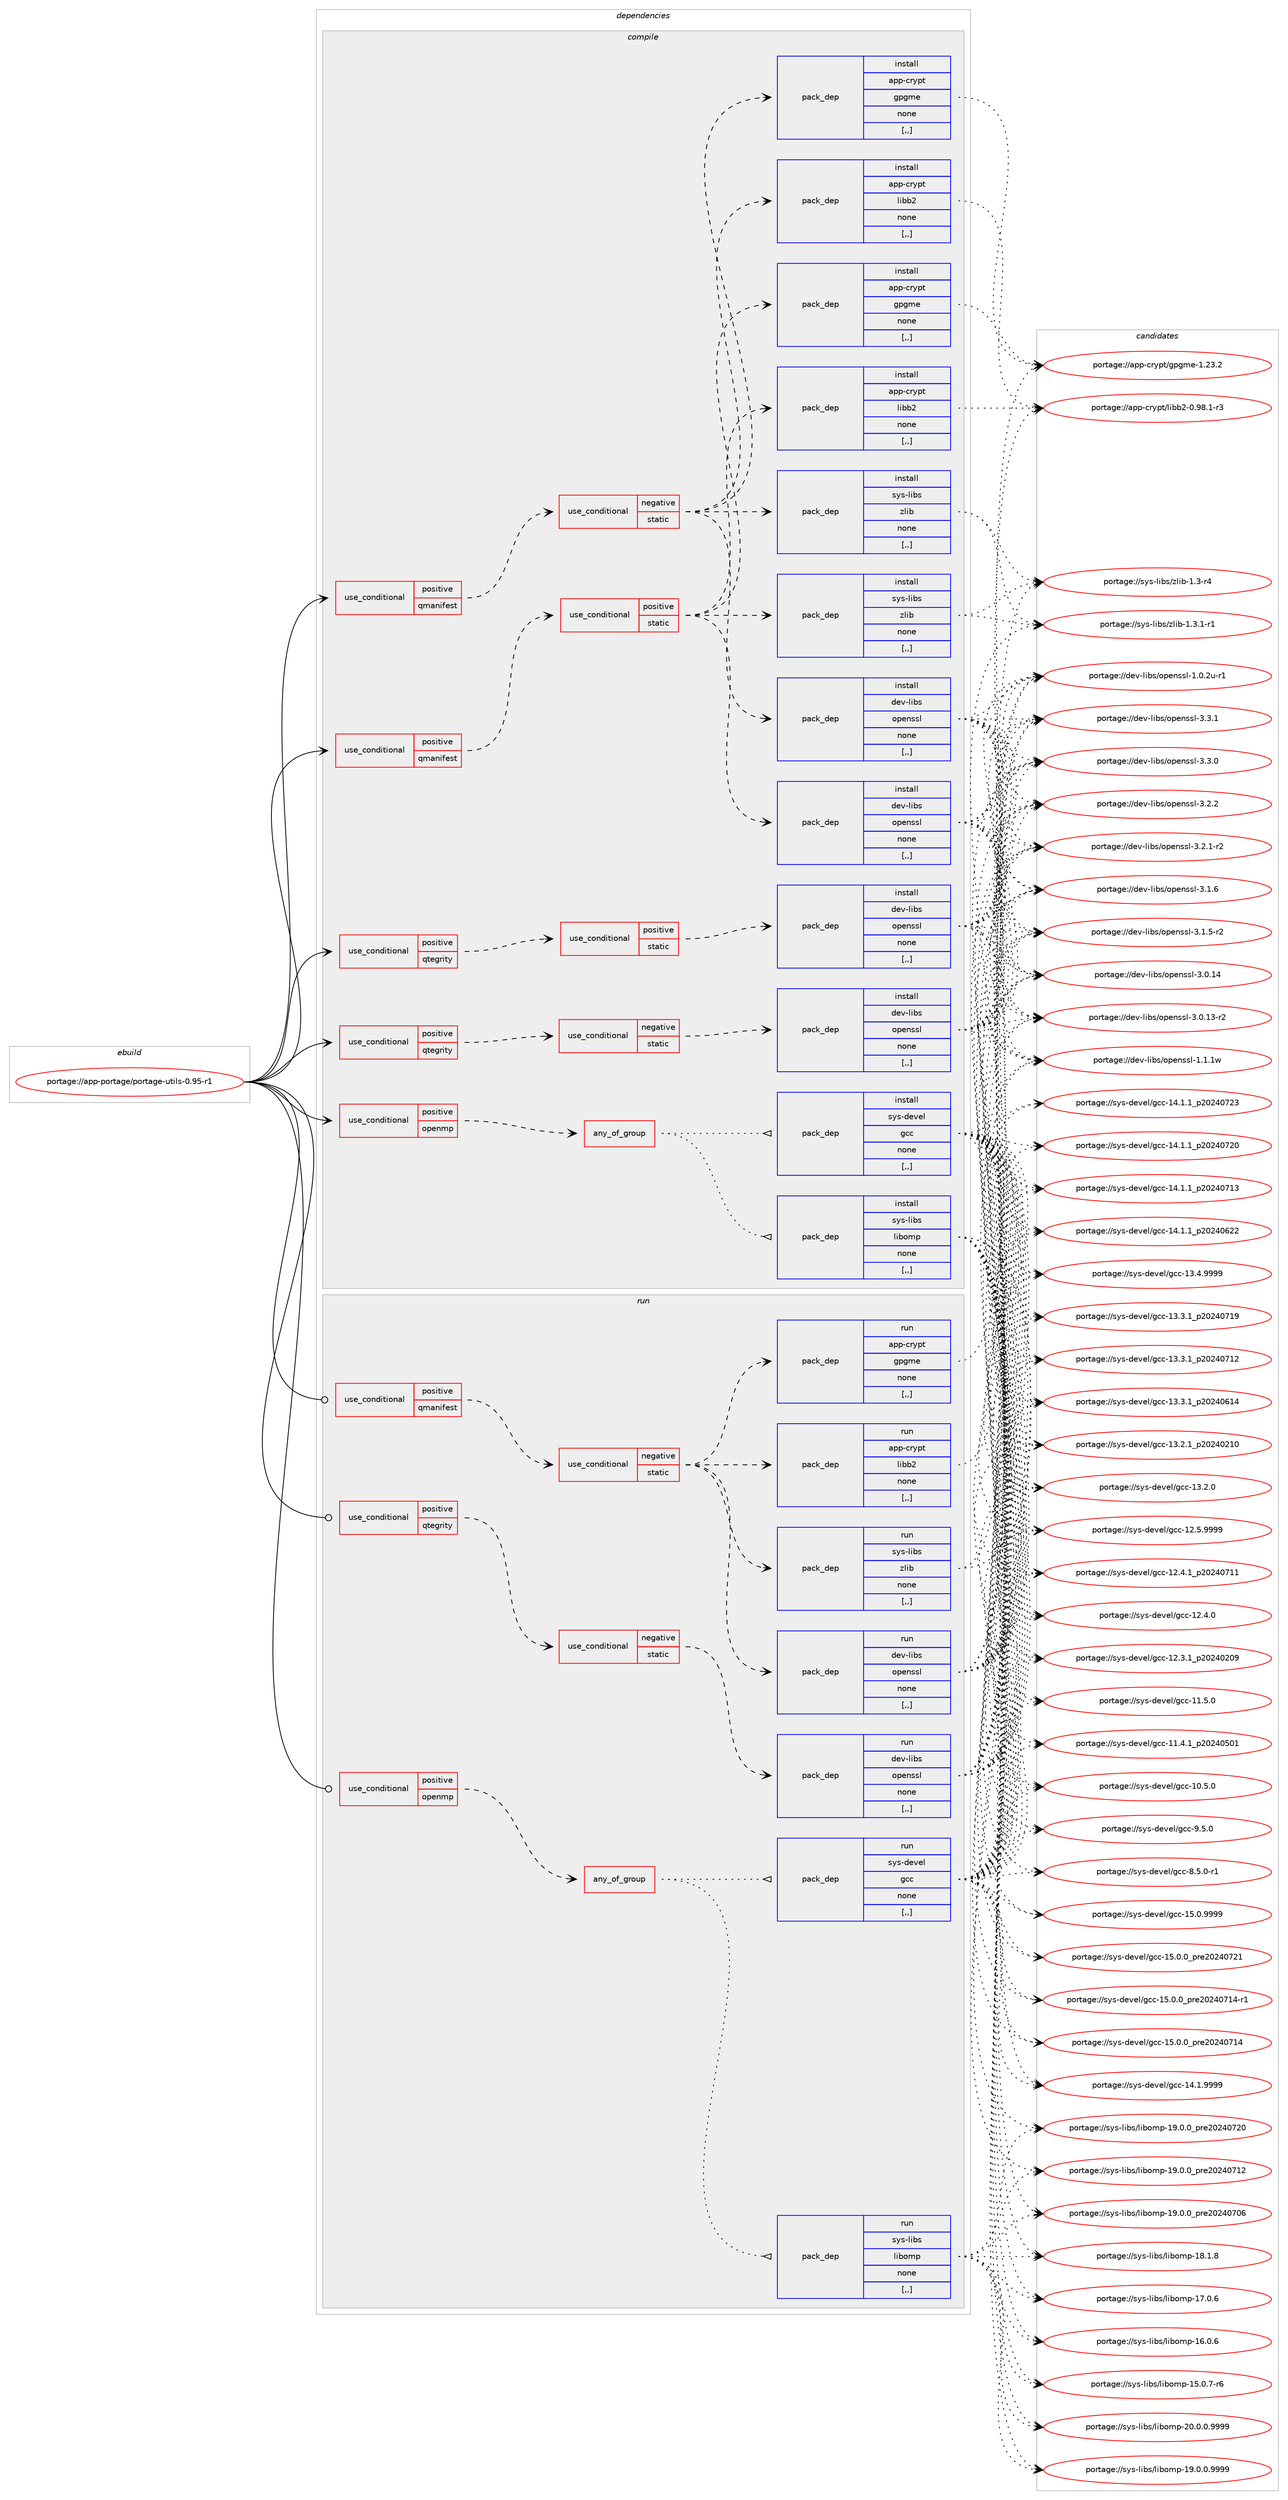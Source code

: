 digraph prolog {

# *************
# Graph options
# *************

newrank=true;
concentrate=true;
compound=true;
graph [rankdir=LR,fontname=Helvetica,fontsize=10,ranksep=1.5];#, ranksep=2.5, nodesep=0.2];
edge  [arrowhead=vee];
node  [fontname=Helvetica,fontsize=10];

# **********
# The ebuild
# **********

subgraph cluster_leftcol {
color=gray;
label=<<i>ebuild</i>>;
id [label="portage://app-portage/portage-utils-0.95-r1", color=red, width=4, href="../app-portage/portage-utils-0.95-r1.svg"];
}

# ****************
# The dependencies
# ****************

subgraph cluster_midcol {
color=gray;
label=<<i>dependencies</i>>;
subgraph cluster_compile {
fillcolor="#eeeeee";
style=filled;
label=<<i>compile</i>>;
subgraph cond14333 {
dependency51568 [label=<<TABLE BORDER="0" CELLBORDER="1" CELLSPACING="0" CELLPADDING="4"><TR><TD ROWSPAN="3" CELLPADDING="10">use_conditional</TD></TR><TR><TD>positive</TD></TR><TR><TD>openmp</TD></TR></TABLE>>, shape=none, color=red];
subgraph any424 {
dependency51569 [label=<<TABLE BORDER="0" CELLBORDER="1" CELLSPACING="0" CELLPADDING="4"><TR><TD CELLPADDING="10">any_of_group</TD></TR></TABLE>>, shape=none, color=red];subgraph pack36751 {
dependency51570 [label=<<TABLE BORDER="0" CELLBORDER="1" CELLSPACING="0" CELLPADDING="4" WIDTH="220"><TR><TD ROWSPAN="6" CELLPADDING="30">pack_dep</TD></TR><TR><TD WIDTH="110">install</TD></TR><TR><TD>sys-devel</TD></TR><TR><TD>gcc</TD></TR><TR><TD>none</TD></TR><TR><TD>[,,]</TD></TR></TABLE>>, shape=none, color=blue];
}
dependency51569:e -> dependency51570:w [weight=20,style="dotted",arrowhead="oinv"];
subgraph pack36752 {
dependency51571 [label=<<TABLE BORDER="0" CELLBORDER="1" CELLSPACING="0" CELLPADDING="4" WIDTH="220"><TR><TD ROWSPAN="6" CELLPADDING="30">pack_dep</TD></TR><TR><TD WIDTH="110">install</TD></TR><TR><TD>sys-libs</TD></TR><TR><TD>libomp</TD></TR><TR><TD>none</TD></TR><TR><TD>[,,]</TD></TR></TABLE>>, shape=none, color=blue];
}
dependency51569:e -> dependency51571:w [weight=20,style="dotted",arrowhead="oinv"];
}
dependency51568:e -> dependency51569:w [weight=20,style="dashed",arrowhead="vee"];
}
id:e -> dependency51568:w [weight=20,style="solid",arrowhead="vee"];
subgraph cond14334 {
dependency51572 [label=<<TABLE BORDER="0" CELLBORDER="1" CELLSPACING="0" CELLPADDING="4"><TR><TD ROWSPAN="3" CELLPADDING="10">use_conditional</TD></TR><TR><TD>positive</TD></TR><TR><TD>qmanifest</TD></TR></TABLE>>, shape=none, color=red];
subgraph cond14335 {
dependency51573 [label=<<TABLE BORDER="0" CELLBORDER="1" CELLSPACING="0" CELLPADDING="4"><TR><TD ROWSPAN="3" CELLPADDING="10">use_conditional</TD></TR><TR><TD>negative</TD></TR><TR><TD>static</TD></TR></TABLE>>, shape=none, color=red];
subgraph pack36753 {
dependency51574 [label=<<TABLE BORDER="0" CELLBORDER="1" CELLSPACING="0" CELLPADDING="4" WIDTH="220"><TR><TD ROWSPAN="6" CELLPADDING="30">pack_dep</TD></TR><TR><TD WIDTH="110">install</TD></TR><TR><TD>app-crypt</TD></TR><TR><TD>gpgme</TD></TR><TR><TD>none</TD></TR><TR><TD>[,,]</TD></TR></TABLE>>, shape=none, color=blue];
}
dependency51573:e -> dependency51574:w [weight=20,style="dashed",arrowhead="vee"];
subgraph pack36754 {
dependency51575 [label=<<TABLE BORDER="0" CELLBORDER="1" CELLSPACING="0" CELLPADDING="4" WIDTH="220"><TR><TD ROWSPAN="6" CELLPADDING="30">pack_dep</TD></TR><TR><TD WIDTH="110">install</TD></TR><TR><TD>app-crypt</TD></TR><TR><TD>libb2</TD></TR><TR><TD>none</TD></TR><TR><TD>[,,]</TD></TR></TABLE>>, shape=none, color=blue];
}
dependency51573:e -> dependency51575:w [weight=20,style="dashed",arrowhead="vee"];
subgraph pack36755 {
dependency51576 [label=<<TABLE BORDER="0" CELLBORDER="1" CELLSPACING="0" CELLPADDING="4" WIDTH="220"><TR><TD ROWSPAN="6" CELLPADDING="30">pack_dep</TD></TR><TR><TD WIDTH="110">install</TD></TR><TR><TD>dev-libs</TD></TR><TR><TD>openssl</TD></TR><TR><TD>none</TD></TR><TR><TD>[,,]</TD></TR></TABLE>>, shape=none, color=blue];
}
dependency51573:e -> dependency51576:w [weight=20,style="dashed",arrowhead="vee"];
subgraph pack36756 {
dependency51577 [label=<<TABLE BORDER="0" CELLBORDER="1" CELLSPACING="0" CELLPADDING="4" WIDTH="220"><TR><TD ROWSPAN="6" CELLPADDING="30">pack_dep</TD></TR><TR><TD WIDTH="110">install</TD></TR><TR><TD>sys-libs</TD></TR><TR><TD>zlib</TD></TR><TR><TD>none</TD></TR><TR><TD>[,,]</TD></TR></TABLE>>, shape=none, color=blue];
}
dependency51573:e -> dependency51577:w [weight=20,style="dashed",arrowhead="vee"];
}
dependency51572:e -> dependency51573:w [weight=20,style="dashed",arrowhead="vee"];
}
id:e -> dependency51572:w [weight=20,style="solid",arrowhead="vee"];
subgraph cond14336 {
dependency51578 [label=<<TABLE BORDER="0" CELLBORDER="1" CELLSPACING="0" CELLPADDING="4"><TR><TD ROWSPAN="3" CELLPADDING="10">use_conditional</TD></TR><TR><TD>positive</TD></TR><TR><TD>qmanifest</TD></TR></TABLE>>, shape=none, color=red];
subgraph cond14337 {
dependency51579 [label=<<TABLE BORDER="0" CELLBORDER="1" CELLSPACING="0" CELLPADDING="4"><TR><TD ROWSPAN="3" CELLPADDING="10">use_conditional</TD></TR><TR><TD>positive</TD></TR><TR><TD>static</TD></TR></TABLE>>, shape=none, color=red];
subgraph pack36757 {
dependency51580 [label=<<TABLE BORDER="0" CELLBORDER="1" CELLSPACING="0" CELLPADDING="4" WIDTH="220"><TR><TD ROWSPAN="6" CELLPADDING="30">pack_dep</TD></TR><TR><TD WIDTH="110">install</TD></TR><TR><TD>app-crypt</TD></TR><TR><TD>gpgme</TD></TR><TR><TD>none</TD></TR><TR><TD>[,,]</TD></TR></TABLE>>, shape=none, color=blue];
}
dependency51579:e -> dependency51580:w [weight=20,style="dashed",arrowhead="vee"];
subgraph pack36758 {
dependency51581 [label=<<TABLE BORDER="0" CELLBORDER="1" CELLSPACING="0" CELLPADDING="4" WIDTH="220"><TR><TD ROWSPAN="6" CELLPADDING="30">pack_dep</TD></TR><TR><TD WIDTH="110">install</TD></TR><TR><TD>app-crypt</TD></TR><TR><TD>libb2</TD></TR><TR><TD>none</TD></TR><TR><TD>[,,]</TD></TR></TABLE>>, shape=none, color=blue];
}
dependency51579:e -> dependency51581:w [weight=20,style="dashed",arrowhead="vee"];
subgraph pack36759 {
dependency51582 [label=<<TABLE BORDER="0" CELLBORDER="1" CELLSPACING="0" CELLPADDING="4" WIDTH="220"><TR><TD ROWSPAN="6" CELLPADDING="30">pack_dep</TD></TR><TR><TD WIDTH="110">install</TD></TR><TR><TD>dev-libs</TD></TR><TR><TD>openssl</TD></TR><TR><TD>none</TD></TR><TR><TD>[,,]</TD></TR></TABLE>>, shape=none, color=blue];
}
dependency51579:e -> dependency51582:w [weight=20,style="dashed",arrowhead="vee"];
subgraph pack36760 {
dependency51583 [label=<<TABLE BORDER="0" CELLBORDER="1" CELLSPACING="0" CELLPADDING="4" WIDTH="220"><TR><TD ROWSPAN="6" CELLPADDING="30">pack_dep</TD></TR><TR><TD WIDTH="110">install</TD></TR><TR><TD>sys-libs</TD></TR><TR><TD>zlib</TD></TR><TR><TD>none</TD></TR><TR><TD>[,,]</TD></TR></TABLE>>, shape=none, color=blue];
}
dependency51579:e -> dependency51583:w [weight=20,style="dashed",arrowhead="vee"];
}
dependency51578:e -> dependency51579:w [weight=20,style="dashed",arrowhead="vee"];
}
id:e -> dependency51578:w [weight=20,style="solid",arrowhead="vee"];
subgraph cond14338 {
dependency51584 [label=<<TABLE BORDER="0" CELLBORDER="1" CELLSPACING="0" CELLPADDING="4"><TR><TD ROWSPAN="3" CELLPADDING="10">use_conditional</TD></TR><TR><TD>positive</TD></TR><TR><TD>qtegrity</TD></TR></TABLE>>, shape=none, color=red];
subgraph cond14339 {
dependency51585 [label=<<TABLE BORDER="0" CELLBORDER="1" CELLSPACING="0" CELLPADDING="4"><TR><TD ROWSPAN="3" CELLPADDING="10">use_conditional</TD></TR><TR><TD>negative</TD></TR><TR><TD>static</TD></TR></TABLE>>, shape=none, color=red];
subgraph pack36761 {
dependency51586 [label=<<TABLE BORDER="0" CELLBORDER="1" CELLSPACING="0" CELLPADDING="4" WIDTH="220"><TR><TD ROWSPAN="6" CELLPADDING="30">pack_dep</TD></TR><TR><TD WIDTH="110">install</TD></TR><TR><TD>dev-libs</TD></TR><TR><TD>openssl</TD></TR><TR><TD>none</TD></TR><TR><TD>[,,]</TD></TR></TABLE>>, shape=none, color=blue];
}
dependency51585:e -> dependency51586:w [weight=20,style="dashed",arrowhead="vee"];
}
dependency51584:e -> dependency51585:w [weight=20,style="dashed",arrowhead="vee"];
}
id:e -> dependency51584:w [weight=20,style="solid",arrowhead="vee"];
subgraph cond14340 {
dependency51587 [label=<<TABLE BORDER="0" CELLBORDER="1" CELLSPACING="0" CELLPADDING="4"><TR><TD ROWSPAN="3" CELLPADDING="10">use_conditional</TD></TR><TR><TD>positive</TD></TR><TR><TD>qtegrity</TD></TR></TABLE>>, shape=none, color=red];
subgraph cond14341 {
dependency51588 [label=<<TABLE BORDER="0" CELLBORDER="1" CELLSPACING="0" CELLPADDING="4"><TR><TD ROWSPAN="3" CELLPADDING="10">use_conditional</TD></TR><TR><TD>positive</TD></TR><TR><TD>static</TD></TR></TABLE>>, shape=none, color=red];
subgraph pack36762 {
dependency51589 [label=<<TABLE BORDER="0" CELLBORDER="1" CELLSPACING="0" CELLPADDING="4" WIDTH="220"><TR><TD ROWSPAN="6" CELLPADDING="30">pack_dep</TD></TR><TR><TD WIDTH="110">install</TD></TR><TR><TD>dev-libs</TD></TR><TR><TD>openssl</TD></TR><TR><TD>none</TD></TR><TR><TD>[,,]</TD></TR></TABLE>>, shape=none, color=blue];
}
dependency51588:e -> dependency51589:w [weight=20,style="dashed",arrowhead="vee"];
}
dependency51587:e -> dependency51588:w [weight=20,style="dashed",arrowhead="vee"];
}
id:e -> dependency51587:w [weight=20,style="solid",arrowhead="vee"];
}
subgraph cluster_compileandrun {
fillcolor="#eeeeee";
style=filled;
label=<<i>compile and run</i>>;
}
subgraph cluster_run {
fillcolor="#eeeeee";
style=filled;
label=<<i>run</i>>;
subgraph cond14342 {
dependency51590 [label=<<TABLE BORDER="0" CELLBORDER="1" CELLSPACING="0" CELLPADDING="4"><TR><TD ROWSPAN="3" CELLPADDING="10">use_conditional</TD></TR><TR><TD>positive</TD></TR><TR><TD>openmp</TD></TR></TABLE>>, shape=none, color=red];
subgraph any425 {
dependency51591 [label=<<TABLE BORDER="0" CELLBORDER="1" CELLSPACING="0" CELLPADDING="4"><TR><TD CELLPADDING="10">any_of_group</TD></TR></TABLE>>, shape=none, color=red];subgraph pack36763 {
dependency51592 [label=<<TABLE BORDER="0" CELLBORDER="1" CELLSPACING="0" CELLPADDING="4" WIDTH="220"><TR><TD ROWSPAN="6" CELLPADDING="30">pack_dep</TD></TR><TR><TD WIDTH="110">run</TD></TR><TR><TD>sys-devel</TD></TR><TR><TD>gcc</TD></TR><TR><TD>none</TD></TR><TR><TD>[,,]</TD></TR></TABLE>>, shape=none, color=blue];
}
dependency51591:e -> dependency51592:w [weight=20,style="dotted",arrowhead="oinv"];
subgraph pack36764 {
dependency51593 [label=<<TABLE BORDER="0" CELLBORDER="1" CELLSPACING="0" CELLPADDING="4" WIDTH="220"><TR><TD ROWSPAN="6" CELLPADDING="30">pack_dep</TD></TR><TR><TD WIDTH="110">run</TD></TR><TR><TD>sys-libs</TD></TR><TR><TD>libomp</TD></TR><TR><TD>none</TD></TR><TR><TD>[,,]</TD></TR></TABLE>>, shape=none, color=blue];
}
dependency51591:e -> dependency51593:w [weight=20,style="dotted",arrowhead="oinv"];
}
dependency51590:e -> dependency51591:w [weight=20,style="dashed",arrowhead="vee"];
}
id:e -> dependency51590:w [weight=20,style="solid",arrowhead="odot"];
subgraph cond14343 {
dependency51594 [label=<<TABLE BORDER="0" CELLBORDER="1" CELLSPACING="0" CELLPADDING="4"><TR><TD ROWSPAN="3" CELLPADDING="10">use_conditional</TD></TR><TR><TD>positive</TD></TR><TR><TD>qmanifest</TD></TR></TABLE>>, shape=none, color=red];
subgraph cond14344 {
dependency51595 [label=<<TABLE BORDER="0" CELLBORDER="1" CELLSPACING="0" CELLPADDING="4"><TR><TD ROWSPAN="3" CELLPADDING="10">use_conditional</TD></TR><TR><TD>negative</TD></TR><TR><TD>static</TD></TR></TABLE>>, shape=none, color=red];
subgraph pack36765 {
dependency51596 [label=<<TABLE BORDER="0" CELLBORDER="1" CELLSPACING="0" CELLPADDING="4" WIDTH="220"><TR><TD ROWSPAN="6" CELLPADDING="30">pack_dep</TD></TR><TR><TD WIDTH="110">run</TD></TR><TR><TD>app-crypt</TD></TR><TR><TD>gpgme</TD></TR><TR><TD>none</TD></TR><TR><TD>[,,]</TD></TR></TABLE>>, shape=none, color=blue];
}
dependency51595:e -> dependency51596:w [weight=20,style="dashed",arrowhead="vee"];
subgraph pack36766 {
dependency51597 [label=<<TABLE BORDER="0" CELLBORDER="1" CELLSPACING="0" CELLPADDING="4" WIDTH="220"><TR><TD ROWSPAN="6" CELLPADDING="30">pack_dep</TD></TR><TR><TD WIDTH="110">run</TD></TR><TR><TD>app-crypt</TD></TR><TR><TD>libb2</TD></TR><TR><TD>none</TD></TR><TR><TD>[,,]</TD></TR></TABLE>>, shape=none, color=blue];
}
dependency51595:e -> dependency51597:w [weight=20,style="dashed",arrowhead="vee"];
subgraph pack36767 {
dependency51598 [label=<<TABLE BORDER="0" CELLBORDER="1" CELLSPACING="0" CELLPADDING="4" WIDTH="220"><TR><TD ROWSPAN="6" CELLPADDING="30">pack_dep</TD></TR><TR><TD WIDTH="110">run</TD></TR><TR><TD>dev-libs</TD></TR><TR><TD>openssl</TD></TR><TR><TD>none</TD></TR><TR><TD>[,,]</TD></TR></TABLE>>, shape=none, color=blue];
}
dependency51595:e -> dependency51598:w [weight=20,style="dashed",arrowhead="vee"];
subgraph pack36768 {
dependency51599 [label=<<TABLE BORDER="0" CELLBORDER="1" CELLSPACING="0" CELLPADDING="4" WIDTH="220"><TR><TD ROWSPAN="6" CELLPADDING="30">pack_dep</TD></TR><TR><TD WIDTH="110">run</TD></TR><TR><TD>sys-libs</TD></TR><TR><TD>zlib</TD></TR><TR><TD>none</TD></TR><TR><TD>[,,]</TD></TR></TABLE>>, shape=none, color=blue];
}
dependency51595:e -> dependency51599:w [weight=20,style="dashed",arrowhead="vee"];
}
dependency51594:e -> dependency51595:w [weight=20,style="dashed",arrowhead="vee"];
}
id:e -> dependency51594:w [weight=20,style="solid",arrowhead="odot"];
subgraph cond14345 {
dependency51600 [label=<<TABLE BORDER="0" CELLBORDER="1" CELLSPACING="0" CELLPADDING="4"><TR><TD ROWSPAN="3" CELLPADDING="10">use_conditional</TD></TR><TR><TD>positive</TD></TR><TR><TD>qtegrity</TD></TR></TABLE>>, shape=none, color=red];
subgraph cond14346 {
dependency51601 [label=<<TABLE BORDER="0" CELLBORDER="1" CELLSPACING="0" CELLPADDING="4"><TR><TD ROWSPAN="3" CELLPADDING="10">use_conditional</TD></TR><TR><TD>negative</TD></TR><TR><TD>static</TD></TR></TABLE>>, shape=none, color=red];
subgraph pack36769 {
dependency51602 [label=<<TABLE BORDER="0" CELLBORDER="1" CELLSPACING="0" CELLPADDING="4" WIDTH="220"><TR><TD ROWSPAN="6" CELLPADDING="30">pack_dep</TD></TR><TR><TD WIDTH="110">run</TD></TR><TR><TD>dev-libs</TD></TR><TR><TD>openssl</TD></TR><TR><TD>none</TD></TR><TR><TD>[,,]</TD></TR></TABLE>>, shape=none, color=blue];
}
dependency51601:e -> dependency51602:w [weight=20,style="dashed",arrowhead="vee"];
}
dependency51600:e -> dependency51601:w [weight=20,style="dashed",arrowhead="vee"];
}
id:e -> dependency51600:w [weight=20,style="solid",arrowhead="odot"];
}
}

# **************
# The candidates
# **************

subgraph cluster_choices {
rank=same;
color=gray;
label=<<i>candidates</i>>;

subgraph choice36751 {
color=black;
nodesep=1;
choice1151211154510010111810110847103999945495346484657575757 [label="portage://sys-devel/gcc-15.0.9999", color=red, width=4,href="../sys-devel/gcc-15.0.9999.svg"];
choice1151211154510010111810110847103999945495346484648951121141015048505248555049 [label="portage://sys-devel/gcc-15.0.0_pre20240721", color=red, width=4,href="../sys-devel/gcc-15.0.0_pre20240721.svg"];
choice11512111545100101118101108471039999454953464846489511211410150485052485549524511449 [label="portage://sys-devel/gcc-15.0.0_pre20240714-r1", color=red, width=4,href="../sys-devel/gcc-15.0.0_pre20240714-r1.svg"];
choice1151211154510010111810110847103999945495346484648951121141015048505248554952 [label="portage://sys-devel/gcc-15.0.0_pre20240714", color=red, width=4,href="../sys-devel/gcc-15.0.0_pre20240714.svg"];
choice1151211154510010111810110847103999945495246494657575757 [label="portage://sys-devel/gcc-14.1.9999", color=red, width=4,href="../sys-devel/gcc-14.1.9999.svg"];
choice1151211154510010111810110847103999945495246494649951125048505248555051 [label="portage://sys-devel/gcc-14.1.1_p20240723", color=red, width=4,href="../sys-devel/gcc-14.1.1_p20240723.svg"];
choice1151211154510010111810110847103999945495246494649951125048505248555048 [label="portage://sys-devel/gcc-14.1.1_p20240720", color=red, width=4,href="../sys-devel/gcc-14.1.1_p20240720.svg"];
choice1151211154510010111810110847103999945495246494649951125048505248554951 [label="portage://sys-devel/gcc-14.1.1_p20240713", color=red, width=4,href="../sys-devel/gcc-14.1.1_p20240713.svg"];
choice1151211154510010111810110847103999945495246494649951125048505248545050 [label="portage://sys-devel/gcc-14.1.1_p20240622", color=red, width=4,href="../sys-devel/gcc-14.1.1_p20240622.svg"];
choice1151211154510010111810110847103999945495146524657575757 [label="portage://sys-devel/gcc-13.4.9999", color=red, width=4,href="../sys-devel/gcc-13.4.9999.svg"];
choice1151211154510010111810110847103999945495146514649951125048505248554957 [label="portage://sys-devel/gcc-13.3.1_p20240719", color=red, width=4,href="../sys-devel/gcc-13.3.1_p20240719.svg"];
choice1151211154510010111810110847103999945495146514649951125048505248554950 [label="portage://sys-devel/gcc-13.3.1_p20240712", color=red, width=4,href="../sys-devel/gcc-13.3.1_p20240712.svg"];
choice1151211154510010111810110847103999945495146514649951125048505248544952 [label="portage://sys-devel/gcc-13.3.1_p20240614", color=red, width=4,href="../sys-devel/gcc-13.3.1_p20240614.svg"];
choice1151211154510010111810110847103999945495146504649951125048505248504948 [label="portage://sys-devel/gcc-13.2.1_p20240210", color=red, width=4,href="../sys-devel/gcc-13.2.1_p20240210.svg"];
choice1151211154510010111810110847103999945495146504648 [label="portage://sys-devel/gcc-13.2.0", color=red, width=4,href="../sys-devel/gcc-13.2.0.svg"];
choice1151211154510010111810110847103999945495046534657575757 [label="portage://sys-devel/gcc-12.5.9999", color=red, width=4,href="../sys-devel/gcc-12.5.9999.svg"];
choice1151211154510010111810110847103999945495046524649951125048505248554949 [label="portage://sys-devel/gcc-12.4.1_p20240711", color=red, width=4,href="../sys-devel/gcc-12.4.1_p20240711.svg"];
choice1151211154510010111810110847103999945495046524648 [label="portage://sys-devel/gcc-12.4.0", color=red, width=4,href="../sys-devel/gcc-12.4.0.svg"];
choice1151211154510010111810110847103999945495046514649951125048505248504857 [label="portage://sys-devel/gcc-12.3.1_p20240209", color=red, width=4,href="../sys-devel/gcc-12.3.1_p20240209.svg"];
choice1151211154510010111810110847103999945494946534648 [label="portage://sys-devel/gcc-11.5.0", color=red, width=4,href="../sys-devel/gcc-11.5.0.svg"];
choice1151211154510010111810110847103999945494946524649951125048505248534849 [label="portage://sys-devel/gcc-11.4.1_p20240501", color=red, width=4,href="../sys-devel/gcc-11.4.1_p20240501.svg"];
choice1151211154510010111810110847103999945494846534648 [label="portage://sys-devel/gcc-10.5.0", color=red, width=4,href="../sys-devel/gcc-10.5.0.svg"];
choice11512111545100101118101108471039999455746534648 [label="portage://sys-devel/gcc-9.5.0", color=red, width=4,href="../sys-devel/gcc-9.5.0.svg"];
choice115121115451001011181011084710399994556465346484511449 [label="portage://sys-devel/gcc-8.5.0-r1", color=red, width=4,href="../sys-devel/gcc-8.5.0-r1.svg"];
dependency51570:e -> choice1151211154510010111810110847103999945495346484657575757:w [style=dotted,weight="100"];
dependency51570:e -> choice1151211154510010111810110847103999945495346484648951121141015048505248555049:w [style=dotted,weight="100"];
dependency51570:e -> choice11512111545100101118101108471039999454953464846489511211410150485052485549524511449:w [style=dotted,weight="100"];
dependency51570:e -> choice1151211154510010111810110847103999945495346484648951121141015048505248554952:w [style=dotted,weight="100"];
dependency51570:e -> choice1151211154510010111810110847103999945495246494657575757:w [style=dotted,weight="100"];
dependency51570:e -> choice1151211154510010111810110847103999945495246494649951125048505248555051:w [style=dotted,weight="100"];
dependency51570:e -> choice1151211154510010111810110847103999945495246494649951125048505248555048:w [style=dotted,weight="100"];
dependency51570:e -> choice1151211154510010111810110847103999945495246494649951125048505248554951:w [style=dotted,weight="100"];
dependency51570:e -> choice1151211154510010111810110847103999945495246494649951125048505248545050:w [style=dotted,weight="100"];
dependency51570:e -> choice1151211154510010111810110847103999945495146524657575757:w [style=dotted,weight="100"];
dependency51570:e -> choice1151211154510010111810110847103999945495146514649951125048505248554957:w [style=dotted,weight="100"];
dependency51570:e -> choice1151211154510010111810110847103999945495146514649951125048505248554950:w [style=dotted,weight="100"];
dependency51570:e -> choice1151211154510010111810110847103999945495146514649951125048505248544952:w [style=dotted,weight="100"];
dependency51570:e -> choice1151211154510010111810110847103999945495146504649951125048505248504948:w [style=dotted,weight="100"];
dependency51570:e -> choice1151211154510010111810110847103999945495146504648:w [style=dotted,weight="100"];
dependency51570:e -> choice1151211154510010111810110847103999945495046534657575757:w [style=dotted,weight="100"];
dependency51570:e -> choice1151211154510010111810110847103999945495046524649951125048505248554949:w [style=dotted,weight="100"];
dependency51570:e -> choice1151211154510010111810110847103999945495046524648:w [style=dotted,weight="100"];
dependency51570:e -> choice1151211154510010111810110847103999945495046514649951125048505248504857:w [style=dotted,weight="100"];
dependency51570:e -> choice1151211154510010111810110847103999945494946534648:w [style=dotted,weight="100"];
dependency51570:e -> choice1151211154510010111810110847103999945494946524649951125048505248534849:w [style=dotted,weight="100"];
dependency51570:e -> choice1151211154510010111810110847103999945494846534648:w [style=dotted,weight="100"];
dependency51570:e -> choice11512111545100101118101108471039999455746534648:w [style=dotted,weight="100"];
dependency51570:e -> choice115121115451001011181011084710399994556465346484511449:w [style=dotted,weight="100"];
}
subgraph choice36752 {
color=black;
nodesep=1;
choice11512111545108105981154710810598111109112455048464846484657575757 [label="portage://sys-libs/libomp-20.0.0.9999", color=red, width=4,href="../sys-libs/libomp-20.0.0.9999.svg"];
choice11512111545108105981154710810598111109112454957464846484657575757 [label="portage://sys-libs/libomp-19.0.0.9999", color=red, width=4,href="../sys-libs/libomp-19.0.0.9999.svg"];
choice1151211154510810598115471081059811110911245495746484648951121141015048505248555048 [label="portage://sys-libs/libomp-19.0.0_pre20240720", color=red, width=4,href="../sys-libs/libomp-19.0.0_pre20240720.svg"];
choice1151211154510810598115471081059811110911245495746484648951121141015048505248554950 [label="portage://sys-libs/libomp-19.0.0_pre20240712", color=red, width=4,href="../sys-libs/libomp-19.0.0_pre20240712.svg"];
choice1151211154510810598115471081059811110911245495746484648951121141015048505248554854 [label="portage://sys-libs/libomp-19.0.0_pre20240706", color=red, width=4,href="../sys-libs/libomp-19.0.0_pre20240706.svg"];
choice1151211154510810598115471081059811110911245495646494656 [label="portage://sys-libs/libomp-18.1.8", color=red, width=4,href="../sys-libs/libomp-18.1.8.svg"];
choice1151211154510810598115471081059811110911245495546484654 [label="portage://sys-libs/libomp-17.0.6", color=red, width=4,href="../sys-libs/libomp-17.0.6.svg"];
choice1151211154510810598115471081059811110911245495446484654 [label="portage://sys-libs/libomp-16.0.6", color=red, width=4,href="../sys-libs/libomp-16.0.6.svg"];
choice11512111545108105981154710810598111109112454953464846554511454 [label="portage://sys-libs/libomp-15.0.7-r6", color=red, width=4,href="../sys-libs/libomp-15.0.7-r6.svg"];
dependency51571:e -> choice11512111545108105981154710810598111109112455048464846484657575757:w [style=dotted,weight="100"];
dependency51571:e -> choice11512111545108105981154710810598111109112454957464846484657575757:w [style=dotted,weight="100"];
dependency51571:e -> choice1151211154510810598115471081059811110911245495746484648951121141015048505248555048:w [style=dotted,weight="100"];
dependency51571:e -> choice1151211154510810598115471081059811110911245495746484648951121141015048505248554950:w [style=dotted,weight="100"];
dependency51571:e -> choice1151211154510810598115471081059811110911245495746484648951121141015048505248554854:w [style=dotted,weight="100"];
dependency51571:e -> choice1151211154510810598115471081059811110911245495646494656:w [style=dotted,weight="100"];
dependency51571:e -> choice1151211154510810598115471081059811110911245495546484654:w [style=dotted,weight="100"];
dependency51571:e -> choice1151211154510810598115471081059811110911245495446484654:w [style=dotted,weight="100"];
dependency51571:e -> choice11512111545108105981154710810598111109112454953464846554511454:w [style=dotted,weight="100"];
}
subgraph choice36753 {
color=black;
nodesep=1;
choice9711211245991141211121164710311210310910145494650514650 [label="portage://app-crypt/gpgme-1.23.2", color=red, width=4,href="../app-crypt/gpgme-1.23.2.svg"];
dependency51574:e -> choice9711211245991141211121164710311210310910145494650514650:w [style=dotted,weight="100"];
}
subgraph choice36754 {
color=black;
nodesep=1;
choice97112112459911412111211647108105989850454846575646494511451 [label="portage://app-crypt/libb2-0.98.1-r3", color=red, width=4,href="../app-crypt/libb2-0.98.1-r3.svg"];
dependency51575:e -> choice97112112459911412111211647108105989850454846575646494511451:w [style=dotted,weight="100"];
}
subgraph choice36755 {
color=black;
nodesep=1;
choice100101118451081059811547111112101110115115108455146514649 [label="portage://dev-libs/openssl-3.3.1", color=red, width=4,href="../dev-libs/openssl-3.3.1.svg"];
choice100101118451081059811547111112101110115115108455146514648 [label="portage://dev-libs/openssl-3.3.0", color=red, width=4,href="../dev-libs/openssl-3.3.0.svg"];
choice100101118451081059811547111112101110115115108455146504650 [label="portage://dev-libs/openssl-3.2.2", color=red, width=4,href="../dev-libs/openssl-3.2.2.svg"];
choice1001011184510810598115471111121011101151151084551465046494511450 [label="portage://dev-libs/openssl-3.2.1-r2", color=red, width=4,href="../dev-libs/openssl-3.2.1-r2.svg"];
choice100101118451081059811547111112101110115115108455146494654 [label="portage://dev-libs/openssl-3.1.6", color=red, width=4,href="../dev-libs/openssl-3.1.6.svg"];
choice1001011184510810598115471111121011101151151084551464946534511450 [label="portage://dev-libs/openssl-3.1.5-r2", color=red, width=4,href="../dev-libs/openssl-3.1.5-r2.svg"];
choice10010111845108105981154711111210111011511510845514648464952 [label="portage://dev-libs/openssl-3.0.14", color=red, width=4,href="../dev-libs/openssl-3.0.14.svg"];
choice100101118451081059811547111112101110115115108455146484649514511450 [label="portage://dev-libs/openssl-3.0.13-r2", color=red, width=4,href="../dev-libs/openssl-3.0.13-r2.svg"];
choice100101118451081059811547111112101110115115108454946494649119 [label="portage://dev-libs/openssl-1.1.1w", color=red, width=4,href="../dev-libs/openssl-1.1.1w.svg"];
choice1001011184510810598115471111121011101151151084549464846501174511449 [label="portage://dev-libs/openssl-1.0.2u-r1", color=red, width=4,href="../dev-libs/openssl-1.0.2u-r1.svg"];
dependency51576:e -> choice100101118451081059811547111112101110115115108455146514649:w [style=dotted,weight="100"];
dependency51576:e -> choice100101118451081059811547111112101110115115108455146514648:w [style=dotted,weight="100"];
dependency51576:e -> choice100101118451081059811547111112101110115115108455146504650:w [style=dotted,weight="100"];
dependency51576:e -> choice1001011184510810598115471111121011101151151084551465046494511450:w [style=dotted,weight="100"];
dependency51576:e -> choice100101118451081059811547111112101110115115108455146494654:w [style=dotted,weight="100"];
dependency51576:e -> choice1001011184510810598115471111121011101151151084551464946534511450:w [style=dotted,weight="100"];
dependency51576:e -> choice10010111845108105981154711111210111011511510845514648464952:w [style=dotted,weight="100"];
dependency51576:e -> choice100101118451081059811547111112101110115115108455146484649514511450:w [style=dotted,weight="100"];
dependency51576:e -> choice100101118451081059811547111112101110115115108454946494649119:w [style=dotted,weight="100"];
dependency51576:e -> choice1001011184510810598115471111121011101151151084549464846501174511449:w [style=dotted,weight="100"];
}
subgraph choice36756 {
color=black;
nodesep=1;
choice115121115451081059811547122108105984549465146494511449 [label="portage://sys-libs/zlib-1.3.1-r1", color=red, width=4,href="../sys-libs/zlib-1.3.1-r1.svg"];
choice11512111545108105981154712210810598454946514511452 [label="portage://sys-libs/zlib-1.3-r4", color=red, width=4,href="../sys-libs/zlib-1.3-r4.svg"];
dependency51577:e -> choice115121115451081059811547122108105984549465146494511449:w [style=dotted,weight="100"];
dependency51577:e -> choice11512111545108105981154712210810598454946514511452:w [style=dotted,weight="100"];
}
subgraph choice36757 {
color=black;
nodesep=1;
choice9711211245991141211121164710311210310910145494650514650 [label="portage://app-crypt/gpgme-1.23.2", color=red, width=4,href="../app-crypt/gpgme-1.23.2.svg"];
dependency51580:e -> choice9711211245991141211121164710311210310910145494650514650:w [style=dotted,weight="100"];
}
subgraph choice36758 {
color=black;
nodesep=1;
choice97112112459911412111211647108105989850454846575646494511451 [label="portage://app-crypt/libb2-0.98.1-r3", color=red, width=4,href="../app-crypt/libb2-0.98.1-r3.svg"];
dependency51581:e -> choice97112112459911412111211647108105989850454846575646494511451:w [style=dotted,weight="100"];
}
subgraph choice36759 {
color=black;
nodesep=1;
choice100101118451081059811547111112101110115115108455146514649 [label="portage://dev-libs/openssl-3.3.1", color=red, width=4,href="../dev-libs/openssl-3.3.1.svg"];
choice100101118451081059811547111112101110115115108455146514648 [label="portage://dev-libs/openssl-3.3.0", color=red, width=4,href="../dev-libs/openssl-3.3.0.svg"];
choice100101118451081059811547111112101110115115108455146504650 [label="portage://dev-libs/openssl-3.2.2", color=red, width=4,href="../dev-libs/openssl-3.2.2.svg"];
choice1001011184510810598115471111121011101151151084551465046494511450 [label="portage://dev-libs/openssl-3.2.1-r2", color=red, width=4,href="../dev-libs/openssl-3.2.1-r2.svg"];
choice100101118451081059811547111112101110115115108455146494654 [label="portage://dev-libs/openssl-3.1.6", color=red, width=4,href="../dev-libs/openssl-3.1.6.svg"];
choice1001011184510810598115471111121011101151151084551464946534511450 [label="portage://dev-libs/openssl-3.1.5-r2", color=red, width=4,href="../dev-libs/openssl-3.1.5-r2.svg"];
choice10010111845108105981154711111210111011511510845514648464952 [label="portage://dev-libs/openssl-3.0.14", color=red, width=4,href="../dev-libs/openssl-3.0.14.svg"];
choice100101118451081059811547111112101110115115108455146484649514511450 [label="portage://dev-libs/openssl-3.0.13-r2", color=red, width=4,href="../dev-libs/openssl-3.0.13-r2.svg"];
choice100101118451081059811547111112101110115115108454946494649119 [label="portage://dev-libs/openssl-1.1.1w", color=red, width=4,href="../dev-libs/openssl-1.1.1w.svg"];
choice1001011184510810598115471111121011101151151084549464846501174511449 [label="portage://dev-libs/openssl-1.0.2u-r1", color=red, width=4,href="../dev-libs/openssl-1.0.2u-r1.svg"];
dependency51582:e -> choice100101118451081059811547111112101110115115108455146514649:w [style=dotted,weight="100"];
dependency51582:e -> choice100101118451081059811547111112101110115115108455146514648:w [style=dotted,weight="100"];
dependency51582:e -> choice100101118451081059811547111112101110115115108455146504650:w [style=dotted,weight="100"];
dependency51582:e -> choice1001011184510810598115471111121011101151151084551465046494511450:w [style=dotted,weight="100"];
dependency51582:e -> choice100101118451081059811547111112101110115115108455146494654:w [style=dotted,weight="100"];
dependency51582:e -> choice1001011184510810598115471111121011101151151084551464946534511450:w [style=dotted,weight="100"];
dependency51582:e -> choice10010111845108105981154711111210111011511510845514648464952:w [style=dotted,weight="100"];
dependency51582:e -> choice100101118451081059811547111112101110115115108455146484649514511450:w [style=dotted,weight="100"];
dependency51582:e -> choice100101118451081059811547111112101110115115108454946494649119:w [style=dotted,weight="100"];
dependency51582:e -> choice1001011184510810598115471111121011101151151084549464846501174511449:w [style=dotted,weight="100"];
}
subgraph choice36760 {
color=black;
nodesep=1;
choice115121115451081059811547122108105984549465146494511449 [label="portage://sys-libs/zlib-1.3.1-r1", color=red, width=4,href="../sys-libs/zlib-1.3.1-r1.svg"];
choice11512111545108105981154712210810598454946514511452 [label="portage://sys-libs/zlib-1.3-r4", color=red, width=4,href="../sys-libs/zlib-1.3-r4.svg"];
dependency51583:e -> choice115121115451081059811547122108105984549465146494511449:w [style=dotted,weight="100"];
dependency51583:e -> choice11512111545108105981154712210810598454946514511452:w [style=dotted,weight="100"];
}
subgraph choice36761 {
color=black;
nodesep=1;
choice100101118451081059811547111112101110115115108455146514649 [label="portage://dev-libs/openssl-3.3.1", color=red, width=4,href="../dev-libs/openssl-3.3.1.svg"];
choice100101118451081059811547111112101110115115108455146514648 [label="portage://dev-libs/openssl-3.3.0", color=red, width=4,href="../dev-libs/openssl-3.3.0.svg"];
choice100101118451081059811547111112101110115115108455146504650 [label="portage://dev-libs/openssl-3.2.2", color=red, width=4,href="../dev-libs/openssl-3.2.2.svg"];
choice1001011184510810598115471111121011101151151084551465046494511450 [label="portage://dev-libs/openssl-3.2.1-r2", color=red, width=4,href="../dev-libs/openssl-3.2.1-r2.svg"];
choice100101118451081059811547111112101110115115108455146494654 [label="portage://dev-libs/openssl-3.1.6", color=red, width=4,href="../dev-libs/openssl-3.1.6.svg"];
choice1001011184510810598115471111121011101151151084551464946534511450 [label="portage://dev-libs/openssl-3.1.5-r2", color=red, width=4,href="../dev-libs/openssl-3.1.5-r2.svg"];
choice10010111845108105981154711111210111011511510845514648464952 [label="portage://dev-libs/openssl-3.0.14", color=red, width=4,href="../dev-libs/openssl-3.0.14.svg"];
choice100101118451081059811547111112101110115115108455146484649514511450 [label="portage://dev-libs/openssl-3.0.13-r2", color=red, width=4,href="../dev-libs/openssl-3.0.13-r2.svg"];
choice100101118451081059811547111112101110115115108454946494649119 [label="portage://dev-libs/openssl-1.1.1w", color=red, width=4,href="../dev-libs/openssl-1.1.1w.svg"];
choice1001011184510810598115471111121011101151151084549464846501174511449 [label="portage://dev-libs/openssl-1.0.2u-r1", color=red, width=4,href="../dev-libs/openssl-1.0.2u-r1.svg"];
dependency51586:e -> choice100101118451081059811547111112101110115115108455146514649:w [style=dotted,weight="100"];
dependency51586:e -> choice100101118451081059811547111112101110115115108455146514648:w [style=dotted,weight="100"];
dependency51586:e -> choice100101118451081059811547111112101110115115108455146504650:w [style=dotted,weight="100"];
dependency51586:e -> choice1001011184510810598115471111121011101151151084551465046494511450:w [style=dotted,weight="100"];
dependency51586:e -> choice100101118451081059811547111112101110115115108455146494654:w [style=dotted,weight="100"];
dependency51586:e -> choice1001011184510810598115471111121011101151151084551464946534511450:w [style=dotted,weight="100"];
dependency51586:e -> choice10010111845108105981154711111210111011511510845514648464952:w [style=dotted,weight="100"];
dependency51586:e -> choice100101118451081059811547111112101110115115108455146484649514511450:w [style=dotted,weight="100"];
dependency51586:e -> choice100101118451081059811547111112101110115115108454946494649119:w [style=dotted,weight="100"];
dependency51586:e -> choice1001011184510810598115471111121011101151151084549464846501174511449:w [style=dotted,weight="100"];
}
subgraph choice36762 {
color=black;
nodesep=1;
choice100101118451081059811547111112101110115115108455146514649 [label="portage://dev-libs/openssl-3.3.1", color=red, width=4,href="../dev-libs/openssl-3.3.1.svg"];
choice100101118451081059811547111112101110115115108455146514648 [label="portage://dev-libs/openssl-3.3.0", color=red, width=4,href="../dev-libs/openssl-3.3.0.svg"];
choice100101118451081059811547111112101110115115108455146504650 [label="portage://dev-libs/openssl-3.2.2", color=red, width=4,href="../dev-libs/openssl-3.2.2.svg"];
choice1001011184510810598115471111121011101151151084551465046494511450 [label="portage://dev-libs/openssl-3.2.1-r2", color=red, width=4,href="../dev-libs/openssl-3.2.1-r2.svg"];
choice100101118451081059811547111112101110115115108455146494654 [label="portage://dev-libs/openssl-3.1.6", color=red, width=4,href="../dev-libs/openssl-3.1.6.svg"];
choice1001011184510810598115471111121011101151151084551464946534511450 [label="portage://dev-libs/openssl-3.1.5-r2", color=red, width=4,href="../dev-libs/openssl-3.1.5-r2.svg"];
choice10010111845108105981154711111210111011511510845514648464952 [label="portage://dev-libs/openssl-3.0.14", color=red, width=4,href="../dev-libs/openssl-3.0.14.svg"];
choice100101118451081059811547111112101110115115108455146484649514511450 [label="portage://dev-libs/openssl-3.0.13-r2", color=red, width=4,href="../dev-libs/openssl-3.0.13-r2.svg"];
choice100101118451081059811547111112101110115115108454946494649119 [label="portage://dev-libs/openssl-1.1.1w", color=red, width=4,href="../dev-libs/openssl-1.1.1w.svg"];
choice1001011184510810598115471111121011101151151084549464846501174511449 [label="portage://dev-libs/openssl-1.0.2u-r1", color=red, width=4,href="../dev-libs/openssl-1.0.2u-r1.svg"];
dependency51589:e -> choice100101118451081059811547111112101110115115108455146514649:w [style=dotted,weight="100"];
dependency51589:e -> choice100101118451081059811547111112101110115115108455146514648:w [style=dotted,weight="100"];
dependency51589:e -> choice100101118451081059811547111112101110115115108455146504650:w [style=dotted,weight="100"];
dependency51589:e -> choice1001011184510810598115471111121011101151151084551465046494511450:w [style=dotted,weight="100"];
dependency51589:e -> choice100101118451081059811547111112101110115115108455146494654:w [style=dotted,weight="100"];
dependency51589:e -> choice1001011184510810598115471111121011101151151084551464946534511450:w [style=dotted,weight="100"];
dependency51589:e -> choice10010111845108105981154711111210111011511510845514648464952:w [style=dotted,weight="100"];
dependency51589:e -> choice100101118451081059811547111112101110115115108455146484649514511450:w [style=dotted,weight="100"];
dependency51589:e -> choice100101118451081059811547111112101110115115108454946494649119:w [style=dotted,weight="100"];
dependency51589:e -> choice1001011184510810598115471111121011101151151084549464846501174511449:w [style=dotted,weight="100"];
}
subgraph choice36763 {
color=black;
nodesep=1;
choice1151211154510010111810110847103999945495346484657575757 [label="portage://sys-devel/gcc-15.0.9999", color=red, width=4,href="../sys-devel/gcc-15.0.9999.svg"];
choice1151211154510010111810110847103999945495346484648951121141015048505248555049 [label="portage://sys-devel/gcc-15.0.0_pre20240721", color=red, width=4,href="../sys-devel/gcc-15.0.0_pre20240721.svg"];
choice11512111545100101118101108471039999454953464846489511211410150485052485549524511449 [label="portage://sys-devel/gcc-15.0.0_pre20240714-r1", color=red, width=4,href="../sys-devel/gcc-15.0.0_pre20240714-r1.svg"];
choice1151211154510010111810110847103999945495346484648951121141015048505248554952 [label="portage://sys-devel/gcc-15.0.0_pre20240714", color=red, width=4,href="../sys-devel/gcc-15.0.0_pre20240714.svg"];
choice1151211154510010111810110847103999945495246494657575757 [label="portage://sys-devel/gcc-14.1.9999", color=red, width=4,href="../sys-devel/gcc-14.1.9999.svg"];
choice1151211154510010111810110847103999945495246494649951125048505248555051 [label="portage://sys-devel/gcc-14.1.1_p20240723", color=red, width=4,href="../sys-devel/gcc-14.1.1_p20240723.svg"];
choice1151211154510010111810110847103999945495246494649951125048505248555048 [label="portage://sys-devel/gcc-14.1.1_p20240720", color=red, width=4,href="../sys-devel/gcc-14.1.1_p20240720.svg"];
choice1151211154510010111810110847103999945495246494649951125048505248554951 [label="portage://sys-devel/gcc-14.1.1_p20240713", color=red, width=4,href="../sys-devel/gcc-14.1.1_p20240713.svg"];
choice1151211154510010111810110847103999945495246494649951125048505248545050 [label="portage://sys-devel/gcc-14.1.1_p20240622", color=red, width=4,href="../sys-devel/gcc-14.1.1_p20240622.svg"];
choice1151211154510010111810110847103999945495146524657575757 [label="portage://sys-devel/gcc-13.4.9999", color=red, width=4,href="../sys-devel/gcc-13.4.9999.svg"];
choice1151211154510010111810110847103999945495146514649951125048505248554957 [label="portage://sys-devel/gcc-13.3.1_p20240719", color=red, width=4,href="../sys-devel/gcc-13.3.1_p20240719.svg"];
choice1151211154510010111810110847103999945495146514649951125048505248554950 [label="portage://sys-devel/gcc-13.3.1_p20240712", color=red, width=4,href="../sys-devel/gcc-13.3.1_p20240712.svg"];
choice1151211154510010111810110847103999945495146514649951125048505248544952 [label="portage://sys-devel/gcc-13.3.1_p20240614", color=red, width=4,href="../sys-devel/gcc-13.3.1_p20240614.svg"];
choice1151211154510010111810110847103999945495146504649951125048505248504948 [label="portage://sys-devel/gcc-13.2.1_p20240210", color=red, width=4,href="../sys-devel/gcc-13.2.1_p20240210.svg"];
choice1151211154510010111810110847103999945495146504648 [label="portage://sys-devel/gcc-13.2.0", color=red, width=4,href="../sys-devel/gcc-13.2.0.svg"];
choice1151211154510010111810110847103999945495046534657575757 [label="portage://sys-devel/gcc-12.5.9999", color=red, width=4,href="../sys-devel/gcc-12.5.9999.svg"];
choice1151211154510010111810110847103999945495046524649951125048505248554949 [label="portage://sys-devel/gcc-12.4.1_p20240711", color=red, width=4,href="../sys-devel/gcc-12.4.1_p20240711.svg"];
choice1151211154510010111810110847103999945495046524648 [label="portage://sys-devel/gcc-12.4.0", color=red, width=4,href="../sys-devel/gcc-12.4.0.svg"];
choice1151211154510010111810110847103999945495046514649951125048505248504857 [label="portage://sys-devel/gcc-12.3.1_p20240209", color=red, width=4,href="../sys-devel/gcc-12.3.1_p20240209.svg"];
choice1151211154510010111810110847103999945494946534648 [label="portage://sys-devel/gcc-11.5.0", color=red, width=4,href="../sys-devel/gcc-11.5.0.svg"];
choice1151211154510010111810110847103999945494946524649951125048505248534849 [label="portage://sys-devel/gcc-11.4.1_p20240501", color=red, width=4,href="../sys-devel/gcc-11.4.1_p20240501.svg"];
choice1151211154510010111810110847103999945494846534648 [label="portage://sys-devel/gcc-10.5.0", color=red, width=4,href="../sys-devel/gcc-10.5.0.svg"];
choice11512111545100101118101108471039999455746534648 [label="portage://sys-devel/gcc-9.5.0", color=red, width=4,href="../sys-devel/gcc-9.5.0.svg"];
choice115121115451001011181011084710399994556465346484511449 [label="portage://sys-devel/gcc-8.5.0-r1", color=red, width=4,href="../sys-devel/gcc-8.5.0-r1.svg"];
dependency51592:e -> choice1151211154510010111810110847103999945495346484657575757:w [style=dotted,weight="100"];
dependency51592:e -> choice1151211154510010111810110847103999945495346484648951121141015048505248555049:w [style=dotted,weight="100"];
dependency51592:e -> choice11512111545100101118101108471039999454953464846489511211410150485052485549524511449:w [style=dotted,weight="100"];
dependency51592:e -> choice1151211154510010111810110847103999945495346484648951121141015048505248554952:w [style=dotted,weight="100"];
dependency51592:e -> choice1151211154510010111810110847103999945495246494657575757:w [style=dotted,weight="100"];
dependency51592:e -> choice1151211154510010111810110847103999945495246494649951125048505248555051:w [style=dotted,weight="100"];
dependency51592:e -> choice1151211154510010111810110847103999945495246494649951125048505248555048:w [style=dotted,weight="100"];
dependency51592:e -> choice1151211154510010111810110847103999945495246494649951125048505248554951:w [style=dotted,weight="100"];
dependency51592:e -> choice1151211154510010111810110847103999945495246494649951125048505248545050:w [style=dotted,weight="100"];
dependency51592:e -> choice1151211154510010111810110847103999945495146524657575757:w [style=dotted,weight="100"];
dependency51592:e -> choice1151211154510010111810110847103999945495146514649951125048505248554957:w [style=dotted,weight="100"];
dependency51592:e -> choice1151211154510010111810110847103999945495146514649951125048505248554950:w [style=dotted,weight="100"];
dependency51592:e -> choice1151211154510010111810110847103999945495146514649951125048505248544952:w [style=dotted,weight="100"];
dependency51592:e -> choice1151211154510010111810110847103999945495146504649951125048505248504948:w [style=dotted,weight="100"];
dependency51592:e -> choice1151211154510010111810110847103999945495146504648:w [style=dotted,weight="100"];
dependency51592:e -> choice1151211154510010111810110847103999945495046534657575757:w [style=dotted,weight="100"];
dependency51592:e -> choice1151211154510010111810110847103999945495046524649951125048505248554949:w [style=dotted,weight="100"];
dependency51592:e -> choice1151211154510010111810110847103999945495046524648:w [style=dotted,weight="100"];
dependency51592:e -> choice1151211154510010111810110847103999945495046514649951125048505248504857:w [style=dotted,weight="100"];
dependency51592:e -> choice1151211154510010111810110847103999945494946534648:w [style=dotted,weight="100"];
dependency51592:e -> choice1151211154510010111810110847103999945494946524649951125048505248534849:w [style=dotted,weight="100"];
dependency51592:e -> choice1151211154510010111810110847103999945494846534648:w [style=dotted,weight="100"];
dependency51592:e -> choice11512111545100101118101108471039999455746534648:w [style=dotted,weight="100"];
dependency51592:e -> choice115121115451001011181011084710399994556465346484511449:w [style=dotted,weight="100"];
}
subgraph choice36764 {
color=black;
nodesep=1;
choice11512111545108105981154710810598111109112455048464846484657575757 [label="portage://sys-libs/libomp-20.0.0.9999", color=red, width=4,href="../sys-libs/libomp-20.0.0.9999.svg"];
choice11512111545108105981154710810598111109112454957464846484657575757 [label="portage://sys-libs/libomp-19.0.0.9999", color=red, width=4,href="../sys-libs/libomp-19.0.0.9999.svg"];
choice1151211154510810598115471081059811110911245495746484648951121141015048505248555048 [label="portage://sys-libs/libomp-19.0.0_pre20240720", color=red, width=4,href="../sys-libs/libomp-19.0.0_pre20240720.svg"];
choice1151211154510810598115471081059811110911245495746484648951121141015048505248554950 [label="portage://sys-libs/libomp-19.0.0_pre20240712", color=red, width=4,href="../sys-libs/libomp-19.0.0_pre20240712.svg"];
choice1151211154510810598115471081059811110911245495746484648951121141015048505248554854 [label="portage://sys-libs/libomp-19.0.0_pre20240706", color=red, width=4,href="../sys-libs/libomp-19.0.0_pre20240706.svg"];
choice1151211154510810598115471081059811110911245495646494656 [label="portage://sys-libs/libomp-18.1.8", color=red, width=4,href="../sys-libs/libomp-18.1.8.svg"];
choice1151211154510810598115471081059811110911245495546484654 [label="portage://sys-libs/libomp-17.0.6", color=red, width=4,href="../sys-libs/libomp-17.0.6.svg"];
choice1151211154510810598115471081059811110911245495446484654 [label="portage://sys-libs/libomp-16.0.6", color=red, width=4,href="../sys-libs/libomp-16.0.6.svg"];
choice11512111545108105981154710810598111109112454953464846554511454 [label="portage://sys-libs/libomp-15.0.7-r6", color=red, width=4,href="../sys-libs/libomp-15.0.7-r6.svg"];
dependency51593:e -> choice11512111545108105981154710810598111109112455048464846484657575757:w [style=dotted,weight="100"];
dependency51593:e -> choice11512111545108105981154710810598111109112454957464846484657575757:w [style=dotted,weight="100"];
dependency51593:e -> choice1151211154510810598115471081059811110911245495746484648951121141015048505248555048:w [style=dotted,weight="100"];
dependency51593:e -> choice1151211154510810598115471081059811110911245495746484648951121141015048505248554950:w [style=dotted,weight="100"];
dependency51593:e -> choice1151211154510810598115471081059811110911245495746484648951121141015048505248554854:w [style=dotted,weight="100"];
dependency51593:e -> choice1151211154510810598115471081059811110911245495646494656:w [style=dotted,weight="100"];
dependency51593:e -> choice1151211154510810598115471081059811110911245495546484654:w [style=dotted,weight="100"];
dependency51593:e -> choice1151211154510810598115471081059811110911245495446484654:w [style=dotted,weight="100"];
dependency51593:e -> choice11512111545108105981154710810598111109112454953464846554511454:w [style=dotted,weight="100"];
}
subgraph choice36765 {
color=black;
nodesep=1;
choice9711211245991141211121164710311210310910145494650514650 [label="portage://app-crypt/gpgme-1.23.2", color=red, width=4,href="../app-crypt/gpgme-1.23.2.svg"];
dependency51596:e -> choice9711211245991141211121164710311210310910145494650514650:w [style=dotted,weight="100"];
}
subgraph choice36766 {
color=black;
nodesep=1;
choice97112112459911412111211647108105989850454846575646494511451 [label="portage://app-crypt/libb2-0.98.1-r3", color=red, width=4,href="../app-crypt/libb2-0.98.1-r3.svg"];
dependency51597:e -> choice97112112459911412111211647108105989850454846575646494511451:w [style=dotted,weight="100"];
}
subgraph choice36767 {
color=black;
nodesep=1;
choice100101118451081059811547111112101110115115108455146514649 [label="portage://dev-libs/openssl-3.3.1", color=red, width=4,href="../dev-libs/openssl-3.3.1.svg"];
choice100101118451081059811547111112101110115115108455146514648 [label="portage://dev-libs/openssl-3.3.0", color=red, width=4,href="../dev-libs/openssl-3.3.0.svg"];
choice100101118451081059811547111112101110115115108455146504650 [label="portage://dev-libs/openssl-3.2.2", color=red, width=4,href="../dev-libs/openssl-3.2.2.svg"];
choice1001011184510810598115471111121011101151151084551465046494511450 [label="portage://dev-libs/openssl-3.2.1-r2", color=red, width=4,href="../dev-libs/openssl-3.2.1-r2.svg"];
choice100101118451081059811547111112101110115115108455146494654 [label="portage://dev-libs/openssl-3.1.6", color=red, width=4,href="../dev-libs/openssl-3.1.6.svg"];
choice1001011184510810598115471111121011101151151084551464946534511450 [label="portage://dev-libs/openssl-3.1.5-r2", color=red, width=4,href="../dev-libs/openssl-3.1.5-r2.svg"];
choice10010111845108105981154711111210111011511510845514648464952 [label="portage://dev-libs/openssl-3.0.14", color=red, width=4,href="../dev-libs/openssl-3.0.14.svg"];
choice100101118451081059811547111112101110115115108455146484649514511450 [label="portage://dev-libs/openssl-3.0.13-r2", color=red, width=4,href="../dev-libs/openssl-3.0.13-r2.svg"];
choice100101118451081059811547111112101110115115108454946494649119 [label="portage://dev-libs/openssl-1.1.1w", color=red, width=4,href="../dev-libs/openssl-1.1.1w.svg"];
choice1001011184510810598115471111121011101151151084549464846501174511449 [label="portage://dev-libs/openssl-1.0.2u-r1", color=red, width=4,href="../dev-libs/openssl-1.0.2u-r1.svg"];
dependency51598:e -> choice100101118451081059811547111112101110115115108455146514649:w [style=dotted,weight="100"];
dependency51598:e -> choice100101118451081059811547111112101110115115108455146514648:w [style=dotted,weight="100"];
dependency51598:e -> choice100101118451081059811547111112101110115115108455146504650:w [style=dotted,weight="100"];
dependency51598:e -> choice1001011184510810598115471111121011101151151084551465046494511450:w [style=dotted,weight="100"];
dependency51598:e -> choice100101118451081059811547111112101110115115108455146494654:w [style=dotted,weight="100"];
dependency51598:e -> choice1001011184510810598115471111121011101151151084551464946534511450:w [style=dotted,weight="100"];
dependency51598:e -> choice10010111845108105981154711111210111011511510845514648464952:w [style=dotted,weight="100"];
dependency51598:e -> choice100101118451081059811547111112101110115115108455146484649514511450:w [style=dotted,weight="100"];
dependency51598:e -> choice100101118451081059811547111112101110115115108454946494649119:w [style=dotted,weight="100"];
dependency51598:e -> choice1001011184510810598115471111121011101151151084549464846501174511449:w [style=dotted,weight="100"];
}
subgraph choice36768 {
color=black;
nodesep=1;
choice115121115451081059811547122108105984549465146494511449 [label="portage://sys-libs/zlib-1.3.1-r1", color=red, width=4,href="../sys-libs/zlib-1.3.1-r1.svg"];
choice11512111545108105981154712210810598454946514511452 [label="portage://sys-libs/zlib-1.3-r4", color=red, width=4,href="../sys-libs/zlib-1.3-r4.svg"];
dependency51599:e -> choice115121115451081059811547122108105984549465146494511449:w [style=dotted,weight="100"];
dependency51599:e -> choice11512111545108105981154712210810598454946514511452:w [style=dotted,weight="100"];
}
subgraph choice36769 {
color=black;
nodesep=1;
choice100101118451081059811547111112101110115115108455146514649 [label="portage://dev-libs/openssl-3.3.1", color=red, width=4,href="../dev-libs/openssl-3.3.1.svg"];
choice100101118451081059811547111112101110115115108455146514648 [label="portage://dev-libs/openssl-3.3.0", color=red, width=4,href="../dev-libs/openssl-3.3.0.svg"];
choice100101118451081059811547111112101110115115108455146504650 [label="portage://dev-libs/openssl-3.2.2", color=red, width=4,href="../dev-libs/openssl-3.2.2.svg"];
choice1001011184510810598115471111121011101151151084551465046494511450 [label="portage://dev-libs/openssl-3.2.1-r2", color=red, width=4,href="../dev-libs/openssl-3.2.1-r2.svg"];
choice100101118451081059811547111112101110115115108455146494654 [label="portage://dev-libs/openssl-3.1.6", color=red, width=4,href="../dev-libs/openssl-3.1.6.svg"];
choice1001011184510810598115471111121011101151151084551464946534511450 [label="portage://dev-libs/openssl-3.1.5-r2", color=red, width=4,href="../dev-libs/openssl-3.1.5-r2.svg"];
choice10010111845108105981154711111210111011511510845514648464952 [label="portage://dev-libs/openssl-3.0.14", color=red, width=4,href="../dev-libs/openssl-3.0.14.svg"];
choice100101118451081059811547111112101110115115108455146484649514511450 [label="portage://dev-libs/openssl-3.0.13-r2", color=red, width=4,href="../dev-libs/openssl-3.0.13-r2.svg"];
choice100101118451081059811547111112101110115115108454946494649119 [label="portage://dev-libs/openssl-1.1.1w", color=red, width=4,href="../dev-libs/openssl-1.1.1w.svg"];
choice1001011184510810598115471111121011101151151084549464846501174511449 [label="portage://dev-libs/openssl-1.0.2u-r1", color=red, width=4,href="../dev-libs/openssl-1.0.2u-r1.svg"];
dependency51602:e -> choice100101118451081059811547111112101110115115108455146514649:w [style=dotted,weight="100"];
dependency51602:e -> choice100101118451081059811547111112101110115115108455146514648:w [style=dotted,weight="100"];
dependency51602:e -> choice100101118451081059811547111112101110115115108455146504650:w [style=dotted,weight="100"];
dependency51602:e -> choice1001011184510810598115471111121011101151151084551465046494511450:w [style=dotted,weight="100"];
dependency51602:e -> choice100101118451081059811547111112101110115115108455146494654:w [style=dotted,weight="100"];
dependency51602:e -> choice1001011184510810598115471111121011101151151084551464946534511450:w [style=dotted,weight="100"];
dependency51602:e -> choice10010111845108105981154711111210111011511510845514648464952:w [style=dotted,weight="100"];
dependency51602:e -> choice100101118451081059811547111112101110115115108455146484649514511450:w [style=dotted,weight="100"];
dependency51602:e -> choice100101118451081059811547111112101110115115108454946494649119:w [style=dotted,weight="100"];
dependency51602:e -> choice1001011184510810598115471111121011101151151084549464846501174511449:w [style=dotted,weight="100"];
}
}

}
